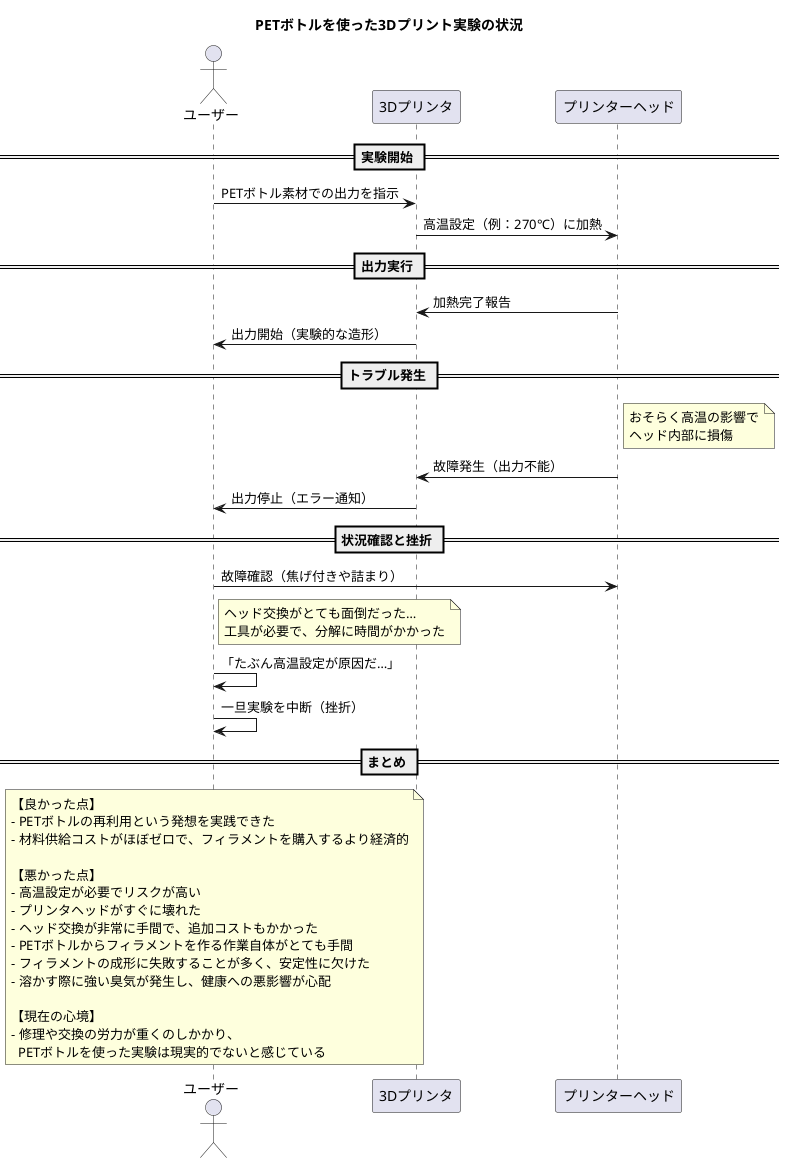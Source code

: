 @startuml
title PETボトルを使った3Dプリント実験の状況

actor User as "ユーザー"
@startuml
title PETボトルを使った3Dプリント実験の状況

actor User as "ユーザー"
participant "3Dプリンタ" as Printer
participant "プリンターヘッド" as Head

== 実験開始 ==
User -> Printer : PETボトル素材での出力を指示
Printer -> Head : 高温設定（例：270℃）に加熱

== 出力実行 ==
Head -> Printer : 加熱完了報告
Printer -> User : 出力開始（実験的な造形）

== トラブル発生 ==
note right of Head
 おそらく高温の影響で
 ヘッド内部に損傷
end note
Head -> Printer : 故障発生（出力不能）
Printer -> User : 出力停止（エラー通知）

== 状況確認と挫折 ==
User -> Head : 故障確認（焦げ付きや詰まり）
note right of User
 ヘッド交換がとても面倒だった…
 工具が必要で、分解に時間がかかった
end note
User -> User : 「たぶん高温設定が原因だ…」
User -> User : 一旦実験を中断（挫折）

== まとめ ==
note over User
【良かった点】
- PETボトルの再利用という発想を実践できた
- 材料供給コストがほぼゼロで、フィラメントを購入するより経済的

【悪かった点】
- 高温設定が必要でリスクが高い
- プリンタヘッドがすぐに壊れた
- ヘッド交換が非常に手間で、追加コストもかかった
- PETボトルからフィラメントを作る作業自体がとても手間
- フィラメントの成形に失敗することが多く、安定性に欠けた
- 溶かす際に強い臭気が発生し、健康への悪影響が心配

【現在の心境】
- 修理や交換の労力が重くのしかかり、
  PETボトルを使った実験は現実的でないと感じている
end note

@enduml